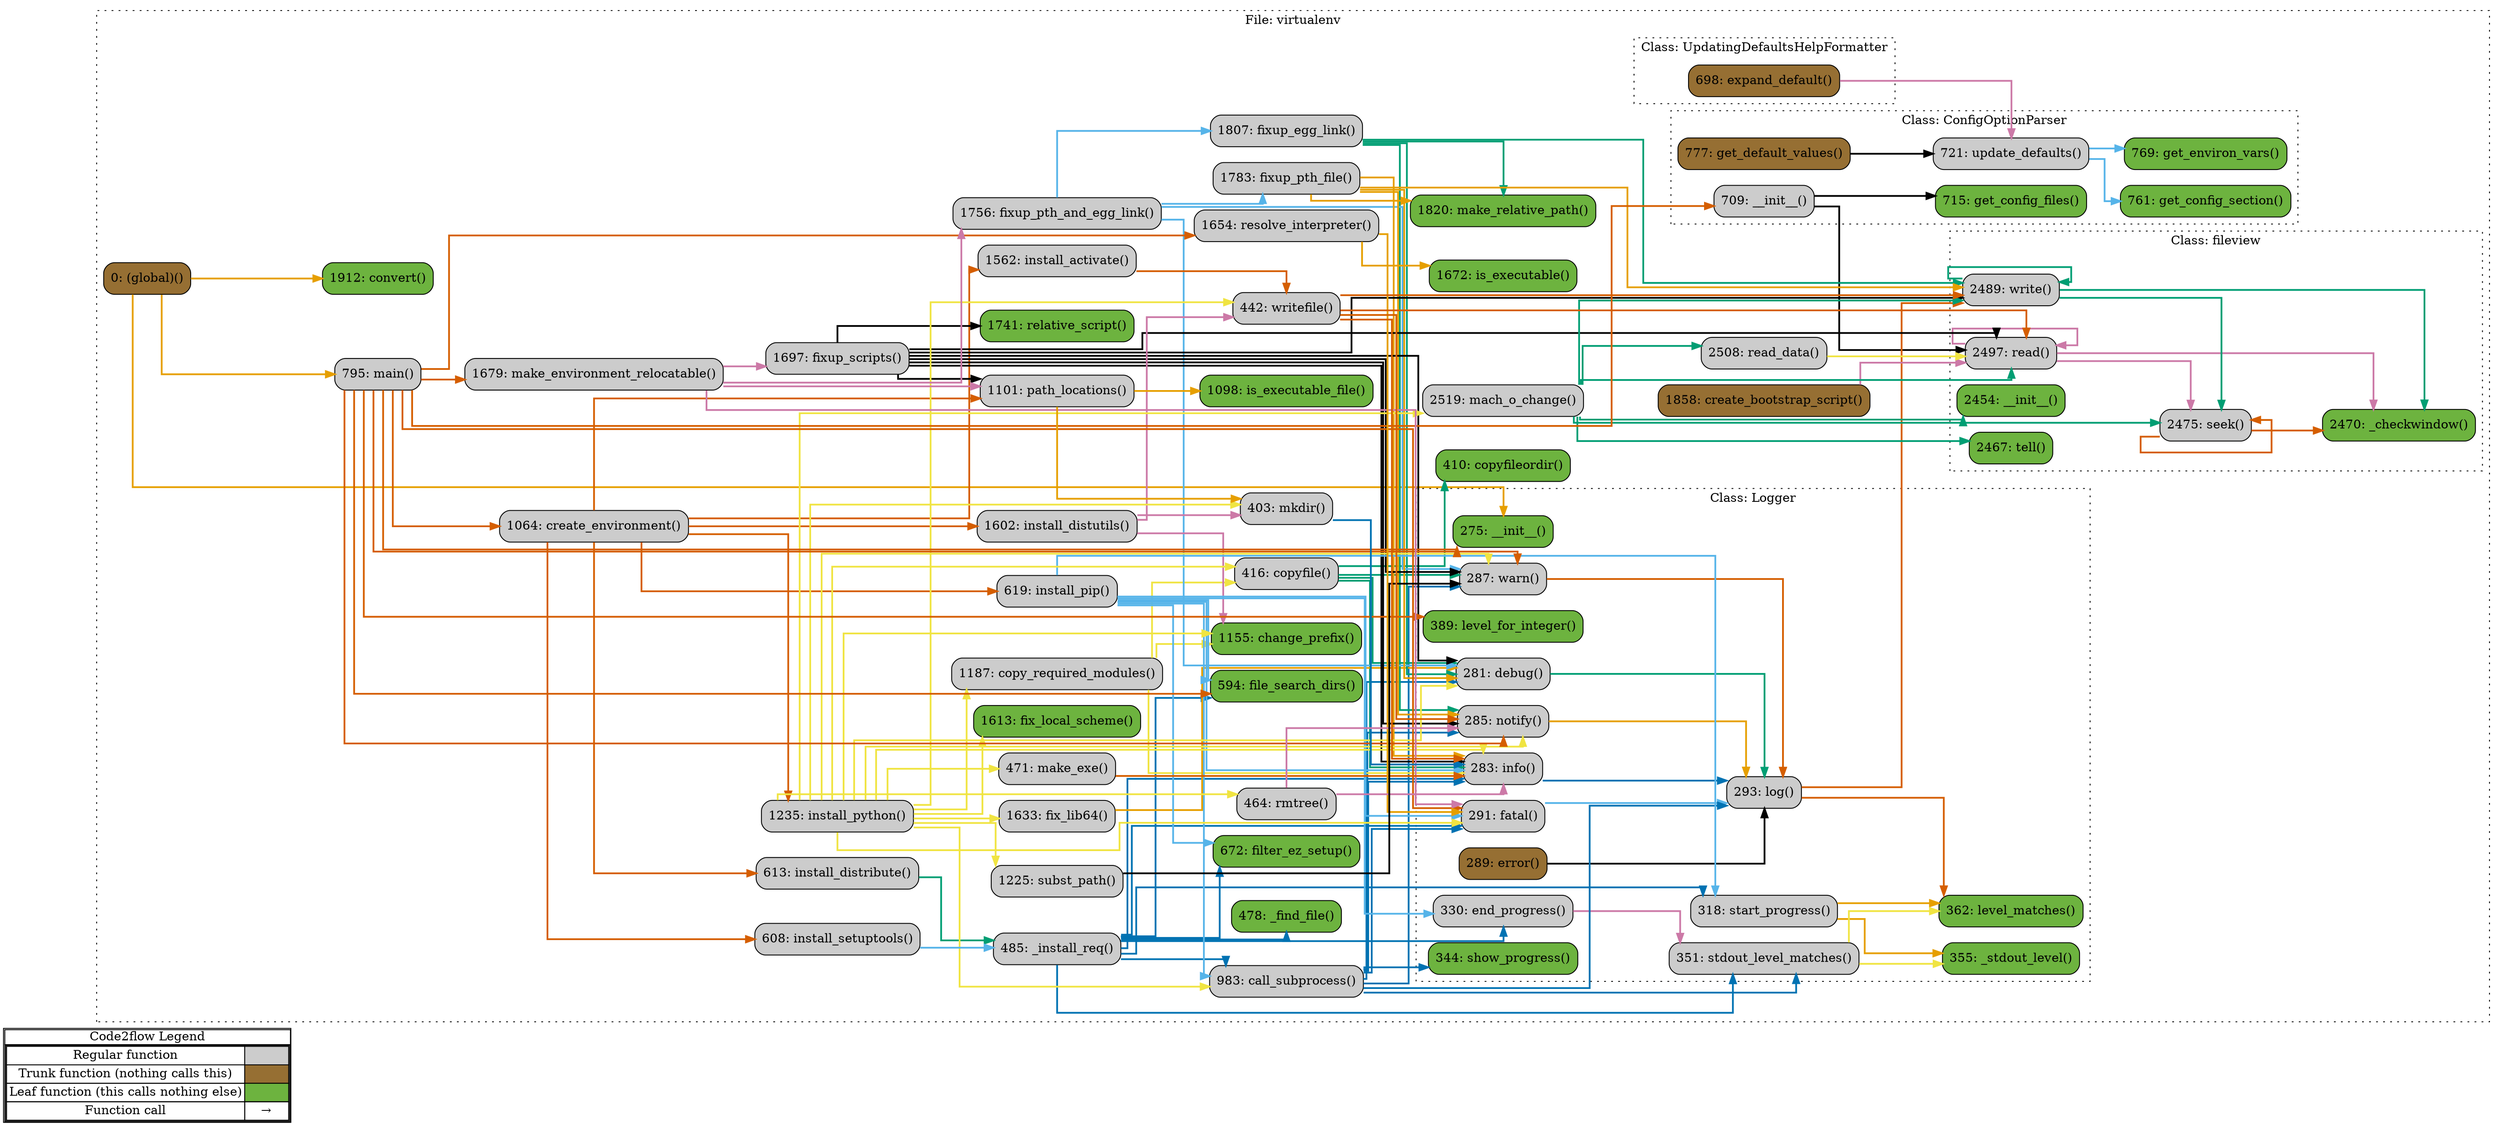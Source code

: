 digraph G {
concentrate=true;
splines="ortho";
rankdir="LR";
subgraph legend{
    rank = min;
    label = "legend";
    Legend [shape=none, margin=0, label = <
        <table cellspacing="0" cellpadding="0" border="1"><tr><td>Code2flow Legend</td></tr><tr><td>
        <table cellspacing="0">
        <tr><td>Regular function</td><td width="50px" bgcolor='#cccccc'></td></tr>
        <tr><td>Trunk function (nothing calls this)</td><td bgcolor='#966F33'></td></tr>
        <tr><td>Leaf function (this calls nothing else)</td><td bgcolor='#6db33f'></td></tr>
        <tr><td>Function call</td><td><font color='black'>&#8594;</font></td></tr>
        </table></td></tr></table>
        >];
}node_cc69d5a9 [label="0: (global)()" name="virtualenv::(global)" shape="rect" style="rounded,filled" fillcolor="#966F33" ];
node_655afbe0 [label="709: __init__()" name="virtualenv::ConfigOptionParser.__init__" shape="rect" style="rounded,filled" fillcolor="#cccccc" ];
node_13005b76 [label="715: get_config_files()" name="virtualenv::ConfigOptionParser.get_config_files" shape="rect" style="rounded,filled" fillcolor="#6db33f" ];
node_52e0928e [label="761: get_config_section()" name="virtualenv::ConfigOptionParser.get_config_section" shape="rect" style="rounded,filled" fillcolor="#6db33f" ];
node_08e52928 [label="777: get_default_values()" name="virtualenv::ConfigOptionParser.get_default_values" shape="rect" style="rounded,filled" fillcolor="#966F33" ];
node_17fef80e [label="769: get_environ_vars()" name="virtualenv::ConfigOptionParser.get_environ_vars" shape="rect" style="rounded,filled" fillcolor="#6db33f" ];
node_0a613c0a [label="721: update_defaults()" name="virtualenv::ConfigOptionParser.update_defaults" shape="rect" style="rounded,filled" fillcolor="#cccccc" ];
node_633478fa [label="275: __init__()" name="virtualenv::Logger.__init__" shape="rect" style="rounded,filled" fillcolor="#6db33f" ];
node_aa02c7db [label="355: _stdout_level()" name="virtualenv::Logger._stdout_level" shape="rect" style="rounded,filled" fillcolor="#6db33f" ];
node_074bd7db [label="281: debug()" name="virtualenv::Logger.debug" shape="rect" style="rounded,filled" fillcolor="#cccccc" ];
node_56374c17 [label="330: end_progress()" name="virtualenv::Logger.end_progress" shape="rect" style="rounded,filled" fillcolor="#cccccc" ];
node_4f1eff98 [label="289: error()" name="virtualenv::Logger.error" shape="rect" style="rounded,filled" fillcolor="#966F33" ];
node_1c1facaa [label="291: fatal()" name="virtualenv::Logger.fatal" shape="rect" style="rounded,filled" fillcolor="#cccccc" ];
node_669d0b9d [label="283: info()" name="virtualenv::Logger.info" shape="rect" style="rounded,filled" fillcolor="#cccccc" ];
node_ac17788b [label="389: level_for_integer()" name="virtualenv::Logger.level_for_integer" shape="rect" style="rounded,filled" fillcolor="#6db33f" ];
node_1ebf2ea7 [label="362: level_matches()" name="virtualenv::Logger.level_matches" shape="rect" style="rounded,filled" fillcolor="#6db33f" ];
node_4e96978e [label="293: log()" name="virtualenv::Logger.log" shape="rect" style="rounded,filled" fillcolor="#cccccc" ];
node_b2bfb3d1 [label="285: notify()" name="virtualenv::Logger.notify" shape="rect" style="rounded,filled" fillcolor="#cccccc" ];
node_e3f166fe [label="344: show_progress()" name="virtualenv::Logger.show_progress" shape="rect" style="rounded,filled" fillcolor="#6db33f" ];
node_98b6e331 [label="318: start_progress()" name="virtualenv::Logger.start_progress" shape="rect" style="rounded,filled" fillcolor="#cccccc" ];
node_a1ad8e04 [label="351: stdout_level_matches()" name="virtualenv::Logger.stdout_level_matches" shape="rect" style="rounded,filled" fillcolor="#cccccc" ];
node_b664c18e [label="287: warn()" name="virtualenv::Logger.warn" shape="rect" style="rounded,filled" fillcolor="#cccccc" ];
node_6cdadb8f [label="698: expand_default()" name="virtualenv::UpdatingDefaultsHelpFormatter.expand_default" shape="rect" style="rounded,filled" fillcolor="#966F33" ];
node_7564c178 [label="478: _find_file()" name="virtualenv::_find_file" shape="rect" style="rounded,filled" fillcolor="#6db33f" ];
node_1930f16d [label="485: _install_req()" name="virtualenv::_install_req" shape="rect" style="rounded,filled" fillcolor="#cccccc" ];
node_78b5a09d [label="983: call_subprocess()" name="virtualenv::call_subprocess" shape="rect" style="rounded,filled" fillcolor="#cccccc" ];
node_d899bff1 [label="1155: change_prefix()" name="virtualenv::change_prefix" shape="rect" style="rounded,filled" fillcolor="#6db33f" ];
node_d62c6119 [label="1912: convert()" name="virtualenv::convert" shape="rect" style="rounded,filled" fillcolor="#6db33f" ];
node_0ef10c4c [label="1187: copy_required_modules()" name="virtualenv::copy_required_modules" shape="rect" style="rounded,filled" fillcolor="#cccccc" ];
node_d35b308b [label="416: copyfile()" name="virtualenv::copyfile" shape="rect" style="rounded,filled" fillcolor="#cccccc" ];
node_99aa39a8 [label="410: copyfileordir()" name="virtualenv::copyfileordir" shape="rect" style="rounded,filled" fillcolor="#6db33f" ];
node_1da277b7 [label="1858: create_bootstrap_script()" name="virtualenv::create_bootstrap_script" shape="rect" style="rounded,filled" fillcolor="#966F33" ];
node_8fbdb916 [label="1064: create_environment()" name="virtualenv::create_environment" shape="rect" style="rounded,filled" fillcolor="#cccccc" ];
node_8a13727e [label="594: file_search_dirs()" name="virtualenv::file_search_dirs" shape="rect" style="rounded,filled" fillcolor="#6db33f" ];
node_eac5f22a [label="2454: __init__()" name="virtualenv::fileview.__init__" shape="rect" style="rounded,filled" fillcolor="#6db33f" ];
node_9d4a4fe4 [label="2470: _checkwindow()" name="virtualenv::fileview._checkwindow" shape="rect" style="rounded,filled" fillcolor="#6db33f" ];
node_26ddf437 [label="2497: read()" name="virtualenv::fileview.read" shape="rect" style="rounded,filled" fillcolor="#cccccc" ];
node_f881bb46 [label="2475: seek()" name="virtualenv::fileview.seek" shape="rect" style="rounded,filled" fillcolor="#cccccc" ];
node_c1f51725 [label="2467: tell()" name="virtualenv::fileview.tell" shape="rect" style="rounded,filled" fillcolor="#6db33f" ];
node_ba8c584b [label="2489: write()" name="virtualenv::fileview.write" shape="rect" style="rounded,filled" fillcolor="#cccccc" ];
node_245af5af [label="672: filter_ez_setup()" name="virtualenv::filter_ez_setup" shape="rect" style="rounded,filled" fillcolor="#6db33f" ];
node_e733e5a1 [label="1633: fix_lib64()" name="virtualenv::fix_lib64" shape="rect" style="rounded,filled" fillcolor="#cccccc" ];
node_1c635ef8 [label="1613: fix_local_scheme()" name="virtualenv::fix_local_scheme" shape="rect" style="rounded,filled" fillcolor="#6db33f" ];
node_18804903 [label="1807: fixup_egg_link()" name="virtualenv::fixup_egg_link" shape="rect" style="rounded,filled" fillcolor="#cccccc" ];
node_0a1f03d2 [label="1756: fixup_pth_and_egg_link()" name="virtualenv::fixup_pth_and_egg_link" shape="rect" style="rounded,filled" fillcolor="#cccccc" ];
node_ac671701 [label="1783: fixup_pth_file()" name="virtualenv::fixup_pth_file" shape="rect" style="rounded,filled" fillcolor="#cccccc" ];
node_2ac2cf88 [label="1697: fixup_scripts()" name="virtualenv::fixup_scripts" shape="rect" style="rounded,filled" fillcolor="#cccccc" ];
node_f213acbe [label="1562: install_activate()" name="virtualenv::install_activate" shape="rect" style="rounded,filled" fillcolor="#cccccc" ];
node_65d82c7b [label="613: install_distribute()" name="virtualenv::install_distribute" shape="rect" style="rounded,filled" fillcolor="#cccccc" ];
node_56a3e3df [label="1602: install_distutils()" name="virtualenv::install_distutils" shape="rect" style="rounded,filled" fillcolor="#cccccc" ];
node_22e785e2 [label="619: install_pip()" name="virtualenv::install_pip" shape="rect" style="rounded,filled" fillcolor="#cccccc" ];
node_41a8620c [label="1235: install_python()" name="virtualenv::install_python" shape="rect" style="rounded,filled" fillcolor="#cccccc" ];
node_768fff2a [label="608: install_setuptools()" name="virtualenv::install_setuptools" shape="rect" style="rounded,filled" fillcolor="#cccccc" ];
node_df5a8706 [label="1672: is_executable()" name="virtualenv::is_executable" shape="rect" style="rounded,filled" fillcolor="#6db33f" ];
node_ea6c00d6 [label="1098: is_executable_file()" name="virtualenv::is_executable_file" shape="rect" style="rounded,filled" fillcolor="#6db33f" ];
node_8e74f1d3 [label="2519: mach_o_change()" name="virtualenv::mach_o_change" shape="rect" style="rounded,filled" fillcolor="#cccccc" ];
node_edec7d5e [label="795: main()" name="virtualenv::main" shape="rect" style="rounded,filled" fillcolor="#cccccc" ];
node_ef517217 [label="1679: make_environment_relocatable()" name="virtualenv::make_environment_relocatable" shape="rect" style="rounded,filled" fillcolor="#cccccc" ];
node_aca1ec06 [label="471: make_exe()" name="virtualenv::make_exe" shape="rect" style="rounded,filled" fillcolor="#cccccc" ];
node_f4c09960 [label="1820: make_relative_path()" name="virtualenv::make_relative_path" shape="rect" style="rounded,filled" fillcolor="#6db33f" ];
node_873e5bdd [label="403: mkdir()" name="virtualenv::mkdir" shape="rect" style="rounded,filled" fillcolor="#cccccc" ];
node_5492f1e9 [label="1101: path_locations()" name="virtualenv::path_locations" shape="rect" style="rounded,filled" fillcolor="#cccccc" ];
node_09b945f4 [label="2508: read_data()" name="virtualenv::read_data" shape="rect" style="rounded,filled" fillcolor="#cccccc" ];
node_d24885e2 [label="1741: relative_script()" name="virtualenv::relative_script" shape="rect" style="rounded,filled" fillcolor="#6db33f" ];
node_2d5dc2e9 [label="1654: resolve_interpreter()" name="virtualenv::resolve_interpreter" shape="rect" style="rounded,filled" fillcolor="#cccccc" ];
node_8fdc359f [label="464: rmtree()" name="virtualenv::rmtree" shape="rect" style="rounded,filled" fillcolor="#cccccc" ];
node_933e7a20 [label="1225: subst_path()" name="virtualenv::subst_path" shape="rect" style="rounded,filled" fillcolor="#cccccc" ];
node_33fadec6 [label="442: writefile()" name="virtualenv::writefile" shape="rect" style="rounded,filled" fillcolor="#cccccc" ];
node_cc69d5a9 -> node_633478fa [color="#E69F00" penwidth="2"];
node_cc69d5a9 -> node_d62c6119 [color="#E69F00" penwidth="2"];
node_cc69d5a9 -> node_d62c6119 [color="#E69F00" penwidth="2"];
node_cc69d5a9 -> node_d62c6119 [color="#E69F00" penwidth="2"];
node_cc69d5a9 -> node_d62c6119 [color="#E69F00" penwidth="2"];
node_cc69d5a9 -> node_d62c6119 [color="#E69F00" penwidth="2"];
node_cc69d5a9 -> node_d62c6119 [color="#E69F00" penwidth="2"];
node_cc69d5a9 -> node_d62c6119 [color="#E69F00" penwidth="2"];
node_cc69d5a9 -> node_d62c6119 [color="#E69F00" penwidth="2"];
node_cc69d5a9 -> node_d62c6119 [color="#E69F00" penwidth="2"];
node_cc69d5a9 -> node_d62c6119 [color="#E69F00" penwidth="2"];
node_cc69d5a9 -> node_d62c6119 [color="#E69F00" penwidth="2"];
node_cc69d5a9 -> node_d62c6119 [color="#E69F00" penwidth="2"];
node_cc69d5a9 -> node_d62c6119 [color="#E69F00" penwidth="2"];
node_cc69d5a9 -> node_edec7d5e [color="#E69F00" penwidth="2"];
node_655afbe0 -> node_13005b76 [color="#000000" penwidth="2"];
node_655afbe0 -> node_26ddf437 [color="#000000" penwidth="2"];
node_08e52928 -> node_0a613c0a [color="#000000" penwidth="2"];
node_0a613c0a -> node_52e0928e [color="#56B4E9" penwidth="2"];
node_0a613c0a -> node_17fef80e [color="#56B4E9" penwidth="2"];
node_074bd7db -> node_4e96978e [color="#009E73" penwidth="2"];
node_56374c17 -> node_a1ad8e04 [color="#CC79A7" penwidth="2"];
node_4f1eff98 -> node_4e96978e [color="#000000" penwidth="2"];
node_1c1facaa -> node_4e96978e [color="#56B4E9" penwidth="2"];
node_669d0b9d -> node_4e96978e [color="#0072B2" penwidth="2"];
node_4e96978e -> node_1ebf2ea7 [color="#D55E00" penwidth="2"];
node_4e96978e -> node_ba8c584b [color="#D55E00" penwidth="2"];
node_b2bfb3d1 -> node_4e96978e [color="#E69F00" penwidth="2"];
node_98b6e331 -> node_aa02c7db [color="#E69F00" penwidth="2"];
node_98b6e331 -> node_1ebf2ea7 [color="#E69F00" penwidth="2"];
node_a1ad8e04 -> node_aa02c7db [color="#F0E442" penwidth="2"];
node_a1ad8e04 -> node_1ebf2ea7 [color="#F0E442" penwidth="2"];
node_b664c18e -> node_4e96978e [color="#D55E00" penwidth="2"];
node_6cdadb8f -> node_0a613c0a [color="#CC79A7" penwidth="2"];
node_1930f16d -> node_56374c17 [color="#0072B2" penwidth="2"];
node_1930f16d -> node_1c1facaa [color="#0072B2" penwidth="2"];
node_1930f16d -> node_669d0b9d [color="#0072B2" penwidth="2"];
node_1930f16d -> node_669d0b9d [color="#0072B2" penwidth="2"];
node_1930f16d -> node_669d0b9d [color="#0072B2" penwidth="2"];
node_1930f16d -> node_669d0b9d [color="#0072B2" penwidth="2"];
node_1930f16d -> node_98b6e331 [color="#0072B2" penwidth="2"];
node_1930f16d -> node_a1ad8e04 [color="#0072B2" penwidth="2"];
node_1930f16d -> node_7564c178 [color="#0072B2" penwidth="2"];
node_1930f16d -> node_7564c178 [color="#0072B2" penwidth="2"];
node_1930f16d -> node_7564c178 [color="#0072B2" penwidth="2"];
node_1930f16d -> node_78b5a09d [color="#0072B2" penwidth="2"];
node_1930f16d -> node_8a13727e [color="#0072B2" penwidth="2"];
node_1930f16d -> node_245af5af [color="#0072B2" penwidth="2"];
node_78b5a09d -> node_074bd7db [color="#0072B2" penwidth="2"];
node_78b5a09d -> node_1c1facaa [color="#0072B2" penwidth="2"];
node_78b5a09d -> node_669d0b9d [color="#0072B2" penwidth="2"];
node_78b5a09d -> node_4e96978e [color="#0072B2" penwidth="2"];
node_78b5a09d -> node_b2bfb3d1 [color="#0072B2" penwidth="2"];
node_78b5a09d -> node_b2bfb3d1 [color="#0072B2" penwidth="2"];
node_78b5a09d -> node_e3f166fe [color="#0072B2" penwidth="2"];
node_78b5a09d -> node_a1ad8e04 [color="#0072B2" penwidth="2"];
node_78b5a09d -> node_b664c18e [color="#0072B2" penwidth="2"];
node_0ef10c4c -> node_669d0b9d [color="#F0E442" penwidth="2"];
node_0ef10c4c -> node_669d0b9d [color="#F0E442" penwidth="2"];
node_0ef10c4c -> node_d899bff1 [color="#F0E442" penwidth="2"];
node_0ef10c4c -> node_d35b308b [color="#F0E442" penwidth="2"];
node_0ef10c4c -> node_d35b308b [color="#F0E442" penwidth="2"];
node_d35b308b -> node_074bd7db [color="#009E73" penwidth="2"];
node_d35b308b -> node_669d0b9d [color="#009E73" penwidth="2"];
node_d35b308b -> node_669d0b9d [color="#009E73" penwidth="2"];
node_d35b308b -> node_669d0b9d [color="#009E73" penwidth="2"];
node_d35b308b -> node_669d0b9d [color="#009E73" penwidth="2"];
node_d35b308b -> node_b664c18e [color="#009E73" penwidth="2"];
node_d35b308b -> node_99aa39a8 [color="#009E73" penwidth="2"];
node_d35b308b -> node_99aa39a8 [color="#009E73" penwidth="2"];
node_1da277b7 -> node_26ddf437 [color="#CC79A7" penwidth="2"];
node_8fbdb916 -> node_f213acbe [color="#D55E00" penwidth="2"];
node_8fbdb916 -> node_65d82c7b [color="#D55E00" penwidth="2"];
node_8fbdb916 -> node_56a3e3df [color="#D55E00" penwidth="2"];
node_8fbdb916 -> node_22e785e2 [color="#D55E00" penwidth="2"];
node_8fbdb916 -> node_41a8620c [color="#D55E00" penwidth="2"];
node_8fbdb916 -> node_768fff2a [color="#D55E00" penwidth="2"];
node_8fbdb916 -> node_5492f1e9 [color="#D55E00" penwidth="2"];
node_26ddf437 -> node_9d4a4fe4 [color="#CC79A7" penwidth="2"];
node_26ddf437 -> node_26ddf437 [color="#CC79A7" penwidth="2"];
node_26ddf437 -> node_f881bb46 [color="#CC79A7" penwidth="2"];
node_f881bb46 -> node_9d4a4fe4 [color="#D55E00" penwidth="2"];
node_f881bb46 -> node_f881bb46 [color="#D55E00" penwidth="2"];
node_ba8c584b -> node_9d4a4fe4 [color="#009E73" penwidth="2"];
node_ba8c584b -> node_9d4a4fe4 [color="#009E73" penwidth="2"];
node_ba8c584b -> node_f881bb46 [color="#009E73" penwidth="2"];
node_ba8c584b -> node_ba8c584b [color="#009E73" penwidth="2"];
node_e733e5a1 -> node_074bd7db [color="#E69F00" penwidth="2"];
node_18804903 -> node_074bd7db [color="#009E73" penwidth="2"];
node_18804903 -> node_b2bfb3d1 [color="#009E73" penwidth="2"];
node_18804903 -> node_ba8c584b [color="#009E73" penwidth="2"];
node_18804903 -> node_f4c09960 [color="#009E73" penwidth="2"];
node_0a1f03d2 -> node_074bd7db [color="#56B4E9" penwidth="2"];
node_0a1f03d2 -> node_b664c18e [color="#56B4E9" penwidth="2"];
node_0a1f03d2 -> node_b664c18e [color="#56B4E9" penwidth="2"];
node_0a1f03d2 -> node_18804903 [color="#56B4E9" penwidth="2"];
node_0a1f03d2 -> node_ac671701 [color="#56B4E9" penwidth="2"];
node_ac671701 -> node_074bd7db [color="#E69F00" penwidth="2"];
node_ac671701 -> node_669d0b9d [color="#E69F00" penwidth="2"];
node_ac671701 -> node_b2bfb3d1 [color="#E69F00" penwidth="2"];
node_ac671701 -> node_ba8c584b [color="#E69F00" penwidth="2"];
node_ac671701 -> node_f4c09960 [color="#E69F00" penwidth="2"];
node_2ac2cf88 -> node_074bd7db [color="#000000" penwidth="2"];
node_2ac2cf88 -> node_669d0b9d [color="#000000" penwidth="2"];
node_2ac2cf88 -> node_b2bfb3d1 [color="#000000" penwidth="2"];
node_2ac2cf88 -> node_b664c18e [color="#000000" penwidth="2"];
node_2ac2cf88 -> node_b664c18e [color="#000000" penwidth="2"];
node_2ac2cf88 -> node_26ddf437 [color="#000000" penwidth="2"];
node_2ac2cf88 -> node_ba8c584b [color="#000000" penwidth="2"];
node_2ac2cf88 -> node_5492f1e9 [color="#000000" penwidth="2"];
node_2ac2cf88 -> node_d24885e2 [color="#000000" penwidth="2"];
node_f213acbe -> node_33fadec6 [color="#D55E00" penwidth="2"];
node_65d82c7b -> node_1930f16d [color="#009E73" penwidth="2"];
node_56a3e3df -> node_d899bff1 [color="#CC79A7" penwidth="2"];
node_56a3e3df -> node_873e5bdd [color="#CC79A7" penwidth="2"];
node_56a3e3df -> node_33fadec6 [color="#CC79A7" penwidth="2"];
node_56a3e3df -> node_33fadec6 [color="#CC79A7" penwidth="2"];
node_22e785e2 -> node_56374c17 [color="#56B4E9" penwidth="2"];
node_22e785e2 -> node_1c1facaa [color="#56B4E9" penwidth="2"];
node_22e785e2 -> node_669d0b9d [color="#56B4E9" penwidth="2"];
node_22e785e2 -> node_669d0b9d [color="#56B4E9" penwidth="2"];
node_22e785e2 -> node_98b6e331 [color="#56B4E9" penwidth="2"];
node_22e785e2 -> node_78b5a09d [color="#56B4E9" penwidth="2"];
node_22e785e2 -> node_8a13727e [color="#56B4E9" penwidth="2"];
node_22e785e2 -> node_245af5af [color="#56B4E9" penwidth="2"];
node_41a8620c -> node_074bd7db [color="#F0E442" penwidth="2"];
node_41a8620c -> node_074bd7db [color="#F0E442" penwidth="2"];
node_41a8620c -> node_074bd7db [color="#F0E442" penwidth="2"];
node_41a8620c -> node_1c1facaa [color="#F0E442" penwidth="2"];
node_41a8620c -> node_1c1facaa [color="#F0E442" penwidth="2"];
node_41a8620c -> node_1c1facaa [color="#F0E442" penwidth="2"];
node_41a8620c -> node_1c1facaa [color="#F0E442" penwidth="2"];
node_41a8620c -> node_1c1facaa [color="#F0E442" penwidth="2"];
node_41a8620c -> node_1c1facaa [color="#F0E442" penwidth="2"];
node_41a8620c -> node_669d0b9d [color="#F0E442" penwidth="2"];
node_41a8620c -> node_669d0b9d [color="#F0E442" penwidth="2"];
node_41a8620c -> node_669d0b9d [color="#F0E442" penwidth="2"];
node_41a8620c -> node_669d0b9d [color="#F0E442" penwidth="2"];
node_41a8620c -> node_669d0b9d [color="#F0E442" penwidth="2"];
node_41a8620c -> node_669d0b9d [color="#F0E442" penwidth="2"];
node_41a8620c -> node_669d0b9d [color="#F0E442" penwidth="2"];
node_41a8620c -> node_669d0b9d [color="#F0E442" penwidth="2"];
node_41a8620c -> node_669d0b9d [color="#F0E442" penwidth="2"];
node_41a8620c -> node_669d0b9d [color="#F0E442" penwidth="2"];
node_41a8620c -> node_669d0b9d [color="#F0E442" penwidth="2"];
node_41a8620c -> node_669d0b9d [color="#F0E442" penwidth="2"];
node_41a8620c -> node_669d0b9d [color="#F0E442" penwidth="2"];
node_41a8620c -> node_b2bfb3d1 [color="#F0E442" penwidth="2"];
node_41a8620c -> node_b2bfb3d1 [color="#F0E442" penwidth="2"];
node_41a8620c -> node_b2bfb3d1 [color="#F0E442" penwidth="2"];
node_41a8620c -> node_b2bfb3d1 [color="#F0E442" penwidth="2"];
node_41a8620c -> node_b2bfb3d1 [color="#F0E442" penwidth="2"];
node_41a8620c -> node_b2bfb3d1 [color="#F0E442" penwidth="2"];
node_41a8620c -> node_b2bfb3d1 [color="#F0E442" penwidth="2"];
node_41a8620c -> node_b2bfb3d1 [color="#F0E442" penwidth="2"];
node_41a8620c -> node_b664c18e [color="#F0E442" penwidth="2"];
node_41a8620c -> node_b664c18e [color="#F0E442" penwidth="2"];
node_41a8620c -> node_78b5a09d [color="#F0E442" penwidth="2"];
node_41a8620c -> node_d899bff1 [color="#F0E442" penwidth="2"];
node_41a8620c -> node_0ef10c4c [color="#F0E442" penwidth="2"];
node_41a8620c -> node_d35b308b [color="#F0E442" penwidth="2"];
node_41a8620c -> node_d35b308b [color="#F0E442" penwidth="2"];
node_41a8620c -> node_d35b308b [color="#F0E442" penwidth="2"];
node_41a8620c -> node_d35b308b [color="#F0E442" penwidth="2"];
node_41a8620c -> node_d35b308b [color="#F0E442" penwidth="2"];
node_41a8620c -> node_d35b308b [color="#F0E442" penwidth="2"];
node_41a8620c -> node_d35b308b [color="#F0E442" penwidth="2"];
node_41a8620c -> node_d35b308b [color="#F0E442" penwidth="2"];
node_41a8620c -> node_d35b308b [color="#F0E442" penwidth="2"];
node_41a8620c -> node_d35b308b [color="#F0E442" penwidth="2"];
node_41a8620c -> node_e733e5a1 [color="#F0E442" penwidth="2"];
node_41a8620c -> node_1c635ef8 [color="#F0E442" penwidth="2"];
node_41a8620c -> node_8e74f1d3 [color="#F0E442" penwidth="2"];
node_41a8620c -> node_aca1ec06 [color="#F0E442" penwidth="2"];
node_41a8620c -> node_aca1ec06 [color="#F0E442" penwidth="2"];
node_41a8620c -> node_873e5bdd [color="#F0E442" penwidth="2"];
node_41a8620c -> node_873e5bdd [color="#F0E442" penwidth="2"];
node_41a8620c -> node_873e5bdd [color="#F0E442" penwidth="2"];
node_41a8620c -> node_8fdc359f [color="#F0E442" penwidth="2"];
node_41a8620c -> node_933e7a20 [color="#F0E442" penwidth="2"];
node_41a8620c -> node_33fadec6 [color="#F0E442" penwidth="2"];
node_41a8620c -> node_33fadec6 [color="#F0E442" penwidth="2"];
node_41a8620c -> node_33fadec6 [color="#F0E442" penwidth="2"];
node_41a8620c -> node_33fadec6 [color="#F0E442" penwidth="2"];
node_768fff2a -> node_1930f16d [color="#56B4E9" penwidth="2"];
node_8e74f1d3 -> node_eac5f22a [color="#009E73" penwidth="2"];
node_8e74f1d3 -> node_26ddf437 [color="#009E73" penwidth="2"];
node_8e74f1d3 -> node_f881bb46 [color="#009E73" penwidth="2"];
node_8e74f1d3 -> node_f881bb46 [color="#009E73" penwidth="2"];
node_8e74f1d3 -> node_f881bb46 [color="#009E73" penwidth="2"];
node_8e74f1d3 -> node_c1f51725 [color="#009E73" penwidth="2"];
node_8e74f1d3 -> node_ba8c584b [color="#009E73" penwidth="2"];
node_8e74f1d3 -> node_09b945f4 [color="#009E73" penwidth="2"];
node_8e74f1d3 -> node_09b945f4 [color="#009E73" penwidth="2"];
node_8e74f1d3 -> node_09b945f4 [color="#009E73" penwidth="2"];
node_8e74f1d3 -> node_09b945f4 [color="#009E73" penwidth="2"];
node_8e74f1d3 -> node_09b945f4 [color="#009E73" penwidth="2"];
node_8e74f1d3 -> node_09b945f4 [color="#009E73" penwidth="2"];
node_8e74f1d3 -> node_09b945f4 [color="#009E73" penwidth="2"];
node_edec7d5e -> node_655afbe0 [color="#D55E00" penwidth="2"];
node_edec7d5e -> node_633478fa [color="#D55E00" penwidth="2"];
node_edec7d5e -> node_1c1facaa [color="#D55E00" penwidth="2"];
node_edec7d5e -> node_1c1facaa [color="#D55E00" penwidth="2"];
node_edec7d5e -> node_ac17788b [color="#D55E00" penwidth="2"];
node_edec7d5e -> node_b2bfb3d1 [color="#D55E00" penwidth="2"];
node_edec7d5e -> node_b664c18e [color="#D55E00" penwidth="2"];
node_edec7d5e -> node_b664c18e [color="#D55E00" penwidth="2"];
node_edec7d5e -> node_8fbdb916 [color="#D55E00" penwidth="2"];
node_edec7d5e -> node_8a13727e [color="#D55E00" penwidth="2"];
node_edec7d5e -> node_ef517217 [color="#D55E00" penwidth="2"];
node_edec7d5e -> node_2d5dc2e9 [color="#D55E00" penwidth="2"];
node_ef517217 -> node_1c1facaa [color="#CC79A7" penwidth="2"];
node_ef517217 -> node_0a1f03d2 [color="#CC79A7" penwidth="2"];
node_ef517217 -> node_2ac2cf88 [color="#CC79A7" penwidth="2"];
node_ef517217 -> node_5492f1e9 [color="#CC79A7" penwidth="2"];
node_aca1ec06 -> node_669d0b9d [color="#D55E00" penwidth="2"];
node_873e5bdd -> node_669d0b9d [color="#0072B2" penwidth="2"];
node_873e5bdd -> node_669d0b9d [color="#0072B2" penwidth="2"];
node_5492f1e9 -> node_ea6c00d6 [color="#E69F00" penwidth="2"];
node_5492f1e9 -> node_873e5bdd [color="#E69F00" penwidth="2"];
node_09b945f4 -> node_26ddf437 [color="#F0E442" penwidth="2"];
node_2d5dc2e9 -> node_1c1facaa [color="#E69F00" penwidth="2"];
node_2d5dc2e9 -> node_1c1facaa [color="#E69F00" penwidth="2"];
node_2d5dc2e9 -> node_df5a8706 [color="#E69F00" penwidth="2"];
node_8fdc359f -> node_669d0b9d [color="#CC79A7" penwidth="2"];
node_8fdc359f -> node_b2bfb3d1 [color="#CC79A7" penwidth="2"];
node_933e7a20 -> node_b664c18e [color="#000000" penwidth="2"];
node_33fadec6 -> node_669d0b9d [color="#D55E00" penwidth="2"];
node_33fadec6 -> node_669d0b9d [color="#D55E00" penwidth="2"];
node_33fadec6 -> node_b2bfb3d1 [color="#D55E00" penwidth="2"];
node_33fadec6 -> node_b2bfb3d1 [color="#D55E00" penwidth="2"];
node_33fadec6 -> node_26ddf437 [color="#D55E00" penwidth="2"];
node_33fadec6 -> node_ba8c584b [color="#D55E00" penwidth="2"];
node_33fadec6 -> node_ba8c584b [color="#D55E00" penwidth="2"];
subgraph cluster_79171242 {
    node_873e5bdd node_99aa39a8 node_d35b308b node_33fadec6 node_8fdc359f node_aca1ec06 node_7564c178 node_1930f16d node_8a13727e node_768fff2a node_65d82c7b node_22e785e2 node_245af5af node_edec7d5e node_78b5a09d node_8fbdb916 node_ea6c00d6 node_5492f1e9 node_d899bff1 node_0ef10c4c node_933e7a20 node_41a8620c node_f213acbe node_56a3e3df node_1c635ef8 node_e733e5a1 node_2d5dc2e9 node_df5a8706 node_ef517217 node_2ac2cf88 node_d24885e2 node_0a1f03d2 node_ac671701 node_18804903 node_f4c09960 node_1da277b7 node_d62c6119 node_09b945f4 node_8e74f1d3 node_cc69d5a9;
    label="File: virtualenv";
    name="virtualenv";
    style="filled";
    graph[style=dotted];
    subgraph cluster_4d75bd95 {
        node_633478fa node_074bd7db node_669d0b9d node_b2bfb3d1 node_b664c18e node_4f1eff98 node_1c1facaa node_4e96978e node_98b6e331 node_56374c17 node_e3f166fe node_a1ad8e04 node_aa02c7db node_1ebf2ea7 node_ac17788b;
        label="Class: Logger";
        name="Logger";
        style="filled";
        graph[style=dotted];
    };
    subgraph cluster_69a75612 {
        node_6cdadb8f;
        label="Class: UpdatingDefaultsHelpFormatter";
        name="UpdatingDefaultsHelpFormatter";
        style="filled";
        graph[style=dotted];
    };
    subgraph cluster_f91a6b7d {
        node_655afbe0 node_13005b76 node_0a613c0a node_52e0928e node_17fef80e node_08e52928;
        label="Class: ConfigOptionParser";
        name="ConfigOptionParser";
        style="filled";
        graph[style=dotted];
    };
    subgraph cluster_2321e73a {
        node_eac5f22a node_c1f51725 node_9d4a4fe4 node_f881bb46 node_ba8c584b node_26ddf437;
        label="Class: fileview";
        name="fileview";
        style="filled";
        graph[style=dotted];
    };
};
}
